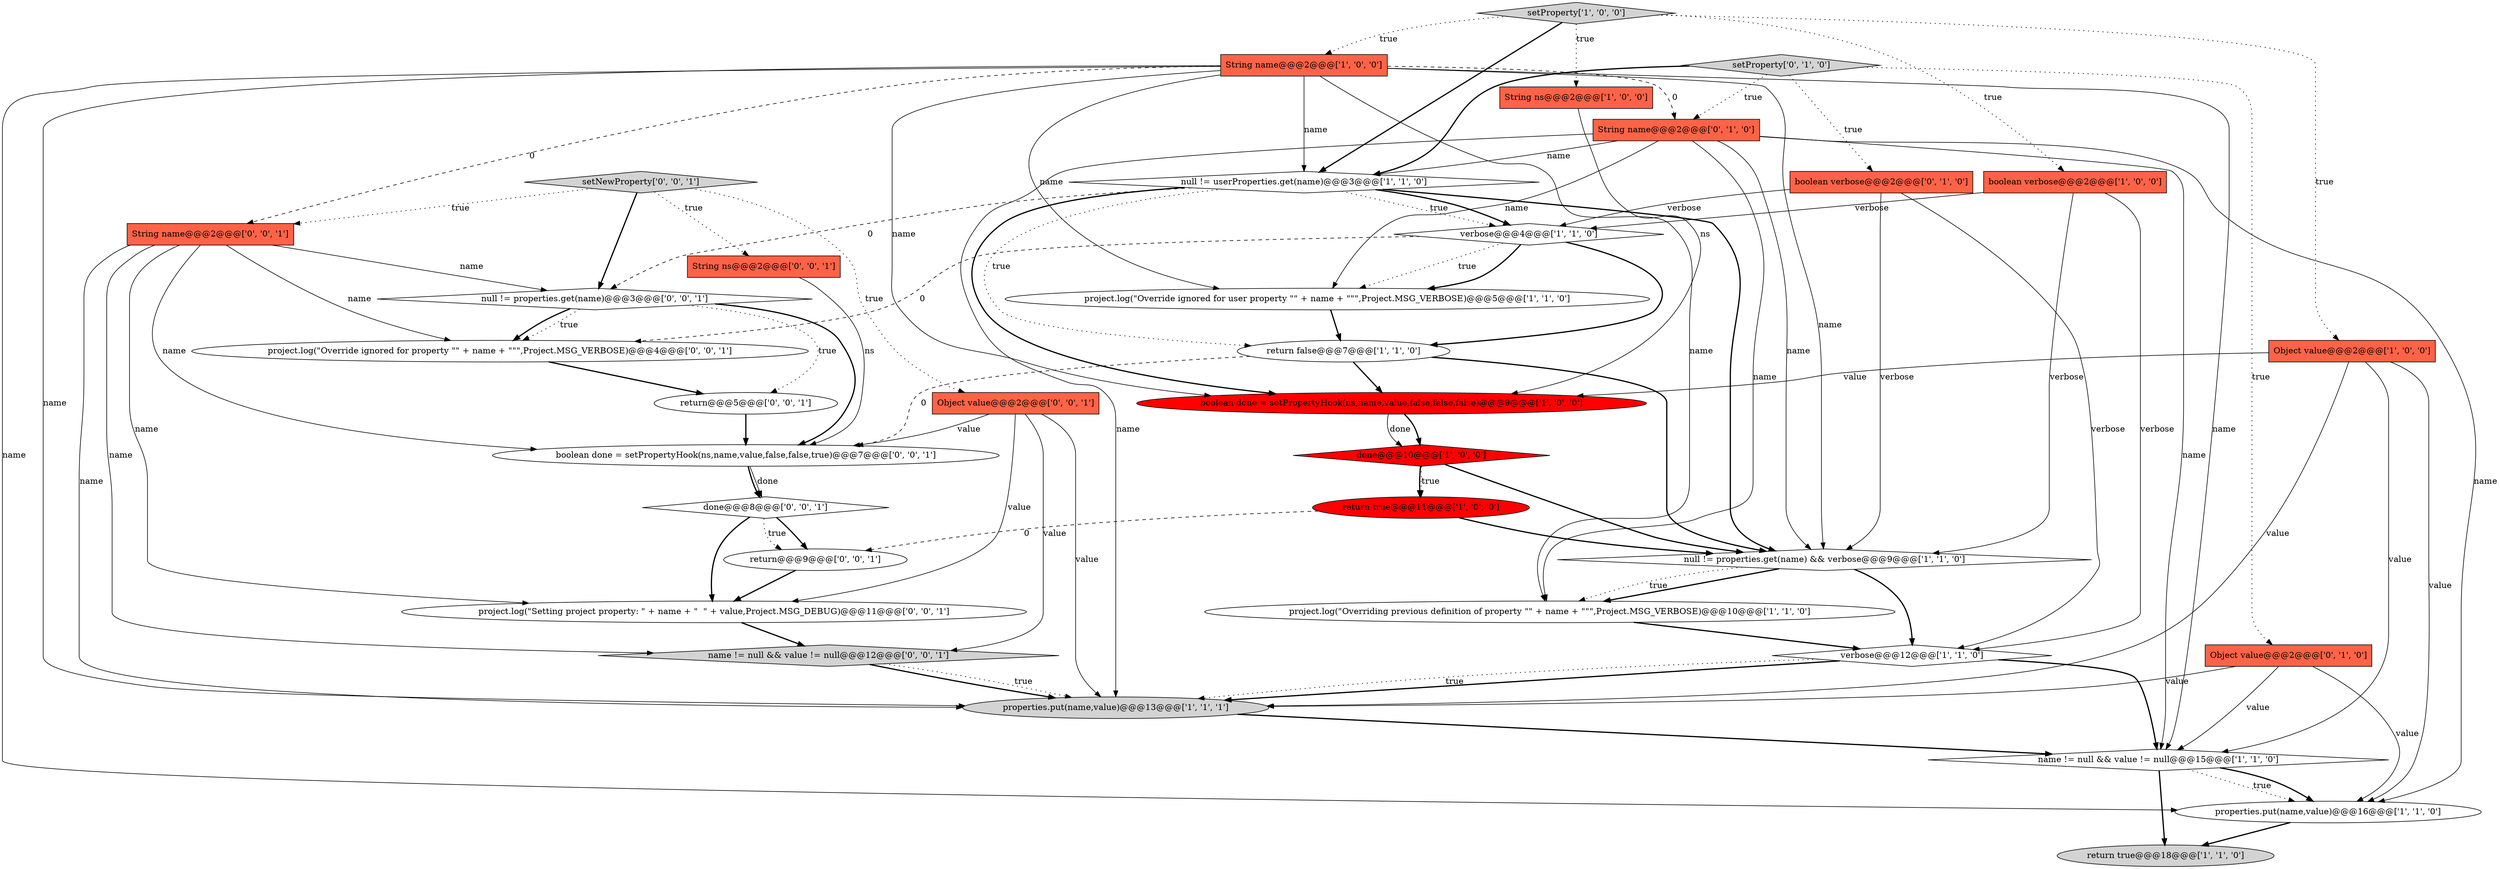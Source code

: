 digraph {
9 [style = filled, label = "null != userProperties.get(name)@@@3@@@['1', '1', '0']", fillcolor = white, shape = diamond image = "AAA0AAABBB1BBB"];
14 [style = filled, label = "setProperty['1', '0', '0']", fillcolor = lightgray, shape = diamond image = "AAA0AAABBB1BBB"];
20 [style = filled, label = "Object value@@@2@@@['0', '1', '0']", fillcolor = tomato, shape = box image = "AAA0AAABBB2BBB"];
5 [style = filled, label = "properties.put(name,value)@@@16@@@['1', '1', '0']", fillcolor = white, shape = ellipse image = "AAA0AAABBB1BBB"];
28 [style = filled, label = "String name@@@2@@@['0', '0', '1']", fillcolor = tomato, shape = box image = "AAA0AAABBB3BBB"];
6 [style = filled, label = "done@@@10@@@['1', '0', '0']", fillcolor = red, shape = diamond image = "AAA1AAABBB1BBB"];
29 [style = filled, label = "done@@@8@@@['0', '0', '1']", fillcolor = white, shape = diamond image = "AAA0AAABBB3BBB"];
24 [style = filled, label = "project.log(\"Override ignored for property \"\" + name + \"\"\",Project.MSG_VERBOSE)@@@4@@@['0', '0', '1']", fillcolor = white, shape = ellipse image = "AAA0AAABBB3BBB"];
4 [style = filled, label = "return true@@@18@@@['1', '1', '0']", fillcolor = lightgray, shape = ellipse image = "AAA0AAABBB1BBB"];
3 [style = filled, label = "project.log(\"Override ignored for user property \"\" + name + \"\"\",Project.MSG_VERBOSE)@@@5@@@['1', '1', '0']", fillcolor = white, shape = ellipse image = "AAA0AAABBB1BBB"];
26 [style = filled, label = "String ns@@@2@@@['0', '0', '1']", fillcolor = tomato, shape = box image = "AAA0AAABBB3BBB"];
16 [style = filled, label = "String name@@@2@@@['1', '0', '0']", fillcolor = tomato, shape = box image = "AAA1AAABBB1BBB"];
7 [style = filled, label = "null != properties.get(name) && verbose@@@9@@@['1', '1', '0']", fillcolor = white, shape = diamond image = "AAA0AAABBB1BBB"];
34 [style = filled, label = "return@@@5@@@['0', '0', '1']", fillcolor = white, shape = ellipse image = "AAA0AAABBB3BBB"];
10 [style = filled, label = "return false@@@7@@@['1', '1', '0']", fillcolor = white, shape = ellipse image = "AAA0AAABBB1BBB"];
8 [style = filled, label = "project.log(\"Overriding previous definition of property \"\" + name + \"\"\",Project.MSG_VERBOSE)@@@10@@@['1', '1', '0']", fillcolor = white, shape = ellipse image = "AAA0AAABBB1BBB"];
22 [style = filled, label = "setProperty['0', '1', '0']", fillcolor = lightgray, shape = diamond image = "AAA0AAABBB2BBB"];
1 [style = filled, label = "properties.put(name,value)@@@13@@@['1', '1', '1']", fillcolor = lightgray, shape = ellipse image = "AAA0AAABBB1BBB"];
15 [style = filled, label = "String ns@@@2@@@['1', '0', '0']", fillcolor = tomato, shape = box image = "AAA0AAABBB1BBB"];
27 [style = filled, label = "return@@@9@@@['0', '0', '1']", fillcolor = white, shape = ellipse image = "AAA0AAABBB3BBB"];
18 [style = filled, label = "verbose@@@12@@@['1', '1', '0']", fillcolor = white, shape = diamond image = "AAA0AAABBB1BBB"];
32 [style = filled, label = "name != null && value != null@@@12@@@['0', '0', '1']", fillcolor = lightgray, shape = diamond image = "AAA0AAABBB3BBB"];
17 [style = filled, label = "return true@@@11@@@['1', '0', '0']", fillcolor = red, shape = ellipse image = "AAA1AAABBB1BBB"];
33 [style = filled, label = "null != properties.get(name)@@@3@@@['0', '0', '1']", fillcolor = white, shape = diamond image = "AAA0AAABBB3BBB"];
19 [style = filled, label = "boolean verbose@@@2@@@['0', '1', '0']", fillcolor = tomato, shape = box image = "AAA0AAABBB2BBB"];
12 [style = filled, label = "verbose@@@4@@@['1', '1', '0']", fillcolor = white, shape = diamond image = "AAA0AAABBB1BBB"];
13 [style = filled, label = "boolean verbose@@@2@@@['1', '0', '0']", fillcolor = tomato, shape = box image = "AAA0AAABBB1BBB"];
30 [style = filled, label = "setNewProperty['0', '0', '1']", fillcolor = lightgray, shape = diamond image = "AAA0AAABBB3BBB"];
31 [style = filled, label = "project.log(\"Setting project property: \" + name + \"  \" + value,Project.MSG_DEBUG)@@@11@@@['0', '0', '1']", fillcolor = white, shape = ellipse image = "AAA0AAABBB3BBB"];
25 [style = filled, label = "boolean done = setPropertyHook(ns,name,value,false,false,true)@@@7@@@['0', '0', '1']", fillcolor = white, shape = ellipse image = "AAA0AAABBB3BBB"];
11 [style = filled, label = "boolean done = setPropertyHook(ns,name,value,false,false,false)@@@9@@@['1', '0', '0']", fillcolor = red, shape = ellipse image = "AAA1AAABBB1BBB"];
0 [style = filled, label = "name != null && value != null@@@15@@@['1', '1', '0']", fillcolor = white, shape = diamond image = "AAA0AAABBB1BBB"];
2 [style = filled, label = "Object value@@@2@@@['1', '0', '0']", fillcolor = tomato, shape = box image = "AAA0AAABBB1BBB"];
21 [style = filled, label = "String name@@@2@@@['0', '1', '0']", fillcolor = tomato, shape = box image = "AAA1AAABBB2BBB"];
23 [style = filled, label = "Object value@@@2@@@['0', '0', '1']", fillcolor = tomato, shape = box image = "AAA0AAABBB3BBB"];
9->12 [style = dotted, label="true"];
0->5 [style = dotted, label="true"];
9->11 [style = bold, label=""];
28->24 [style = solid, label="name"];
24->34 [style = bold, label=""];
21->3 [style = solid, label="name"];
25->29 [style = bold, label=""];
13->18 [style = solid, label="verbose"];
9->7 [style = bold, label=""];
7->8 [style = bold, label=""];
20->1 [style = solid, label="value"];
23->1 [style = solid, label="value"];
2->1 [style = solid, label="value"];
12->10 [style = bold, label=""];
28->32 [style = solid, label="name"];
21->0 [style = solid, label="name"];
33->25 [style = bold, label=""];
12->24 [style = dashed, label="0"];
14->9 [style = bold, label=""];
21->5 [style = solid, label="name"];
16->28 [style = dashed, label="0"];
16->1 [style = solid, label="name"];
13->12 [style = solid, label="verbose"];
18->0 [style = bold, label=""];
10->11 [style = bold, label=""];
17->27 [style = dashed, label="0"];
14->2 [style = dotted, label="true"];
12->3 [style = dotted, label="true"];
22->19 [style = dotted, label="true"];
23->25 [style = solid, label="value"];
8->18 [style = bold, label=""];
22->9 [style = bold, label=""];
16->11 [style = solid, label="name"];
23->31 [style = solid, label="value"];
27->31 [style = bold, label=""];
1->0 [style = bold, label=""];
10->7 [style = bold, label=""];
28->1 [style = solid, label="name"];
23->32 [style = solid, label="value"];
16->21 [style = dashed, label="0"];
3->10 [style = bold, label=""];
29->27 [style = bold, label=""];
22->20 [style = dotted, label="true"];
18->1 [style = bold, label=""];
30->23 [style = dotted, label="true"];
20->5 [style = solid, label="value"];
2->11 [style = solid, label="value"];
21->8 [style = solid, label="name"];
7->8 [style = dotted, label="true"];
9->10 [style = dotted, label="true"];
30->28 [style = dotted, label="true"];
6->7 [style = bold, label=""];
2->5 [style = solid, label="value"];
16->0 [style = solid, label="name"];
22->21 [style = dotted, label="true"];
6->17 [style = bold, label=""];
30->33 [style = bold, label=""];
25->29 [style = solid, label="done"];
31->32 [style = bold, label=""];
19->18 [style = solid, label="verbose"];
18->1 [style = dotted, label="true"];
14->16 [style = dotted, label="true"];
21->7 [style = solid, label="name"];
20->0 [style = solid, label="value"];
2->0 [style = solid, label="value"];
19->7 [style = solid, label="verbose"];
33->24 [style = bold, label=""];
32->1 [style = bold, label=""];
5->4 [style = bold, label=""];
7->18 [style = bold, label=""];
33->24 [style = dotted, label="true"];
12->3 [style = bold, label=""];
9->12 [style = bold, label=""];
26->25 [style = solid, label="ns"];
32->1 [style = dotted, label="true"];
10->25 [style = dashed, label="0"];
0->5 [style = bold, label=""];
21->1 [style = solid, label="name"];
16->8 [style = solid, label="name"];
34->25 [style = bold, label=""];
16->5 [style = solid, label="name"];
21->9 [style = solid, label="name"];
29->27 [style = dotted, label="true"];
33->34 [style = dotted, label="true"];
11->6 [style = bold, label=""];
29->31 [style = bold, label=""];
28->25 [style = solid, label="name"];
30->26 [style = dotted, label="true"];
15->11 [style = solid, label="ns"];
6->17 [style = dotted, label="true"];
14->13 [style = dotted, label="true"];
9->33 [style = dashed, label="0"];
17->7 [style = bold, label=""];
14->15 [style = dotted, label="true"];
19->12 [style = solid, label="verbose"];
13->7 [style = solid, label="verbose"];
28->31 [style = solid, label="name"];
0->4 [style = bold, label=""];
16->3 [style = solid, label="name"];
11->6 [style = solid, label="done"];
28->33 [style = solid, label="name"];
16->9 [style = solid, label="name"];
16->7 [style = solid, label="name"];
}
